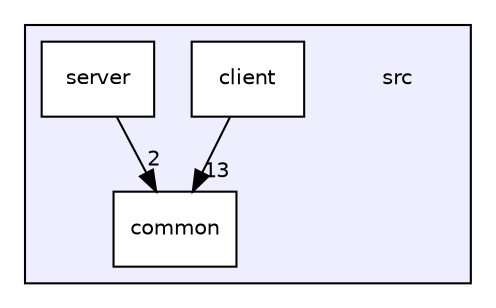 digraph "src" {
  compound=true
  node [ fontsize="10", fontname="Helvetica"];
  edge [ labelfontsize="10", labelfontname="Helvetica"];
  subgraph clusterdir_68267d1309a1af8e8297ef4c3efbcdba {
    graph [ bgcolor="#eeeeff", pencolor="black", label="" URL="dir_68267d1309a1af8e8297ef4c3efbcdba.html"];
    dir_68267d1309a1af8e8297ef4c3efbcdba [shape=plaintext label="src"];
  dir_6908ff505388a07996d238c763adbdab [shape=box label="client" fillcolor="white" style="filled" URL="dir_6908ff505388a07996d238c763adbdab.html"];
  dir_fdedb0aba14d44ce9d99bc100e026e6a [shape=box label="common" fillcolor="white" style="filled" URL="dir_fdedb0aba14d44ce9d99bc100e026e6a.html"];
  dir_075bb3ff235063c77951cd176d15a741 [shape=box label="server" fillcolor="white" style="filled" URL="dir_075bb3ff235063c77951cd176d15a741.html"];
  }
  dir_075bb3ff235063c77951cd176d15a741->dir_fdedb0aba14d44ce9d99bc100e026e6a [headlabel="2", labeldistance=1.5 headhref="dir_000002_000003.html"];
  dir_6908ff505388a07996d238c763adbdab->dir_fdedb0aba14d44ce9d99bc100e026e6a [headlabel="13", labeldistance=1.5 headhref="dir_000001_000003.html"];
}
